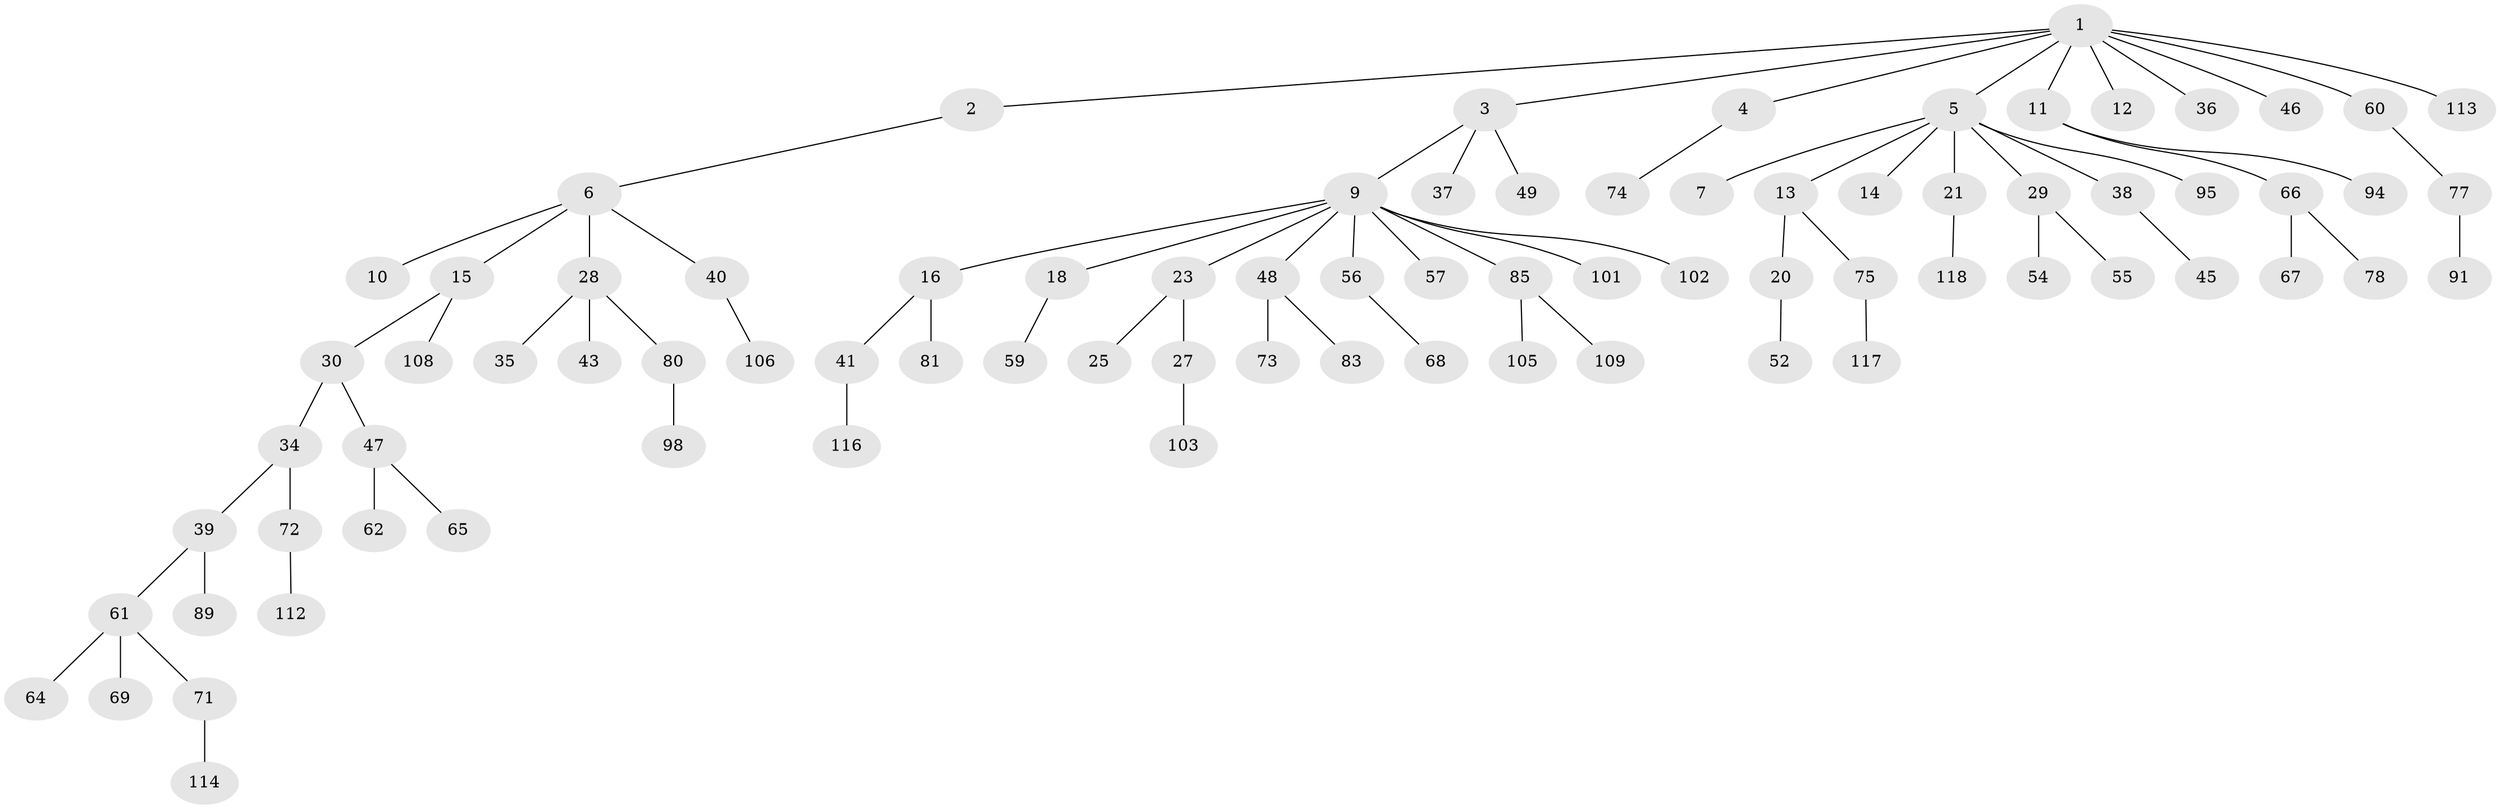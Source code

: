 // Generated by graph-tools (version 1.1) at 2025/52/02/27/25 19:52:09]
// undirected, 82 vertices, 81 edges
graph export_dot {
graph [start="1"]
  node [color=gray90,style=filled];
  1 [super="+53"];
  2;
  3 [super="+24"];
  4 [super="+31"];
  5 [super="+8"];
  6;
  7;
  9 [super="+42"];
  10 [super="+63"];
  11 [super="+51"];
  12;
  13 [super="+17"];
  14;
  15 [super="+19"];
  16 [super="+22"];
  18 [super="+26"];
  20 [super="+44"];
  21;
  23;
  25;
  27 [super="+79"];
  28 [super="+33"];
  29 [super="+50"];
  30 [super="+32"];
  34;
  35;
  36 [super="+100"];
  37;
  38;
  39 [super="+88"];
  40 [super="+76"];
  41;
  43 [super="+87"];
  45;
  46 [super="+97"];
  47 [super="+104"];
  48;
  49;
  52 [super="+84"];
  54;
  55;
  56 [super="+58"];
  57 [super="+111"];
  59;
  60;
  61 [super="+86"];
  62;
  64;
  65;
  66 [super="+70"];
  67;
  68;
  69 [super="+99"];
  71 [super="+82"];
  72 [super="+96"];
  73;
  74 [super="+90"];
  75 [super="+107"];
  77 [super="+93"];
  78;
  80;
  81 [super="+115"];
  83;
  85 [super="+92"];
  89;
  91;
  94;
  95;
  98;
  101 [super="+110"];
  102;
  103;
  105;
  106;
  108;
  109;
  112;
  113;
  114;
  116;
  117;
  118;
  1 -- 2;
  1 -- 3;
  1 -- 4;
  1 -- 5;
  1 -- 11;
  1 -- 12;
  1 -- 36;
  1 -- 46;
  1 -- 60;
  1 -- 113;
  2 -- 6;
  3 -- 9;
  3 -- 37;
  3 -- 49;
  4 -- 74;
  5 -- 7;
  5 -- 13;
  5 -- 14;
  5 -- 38;
  5 -- 29;
  5 -- 21;
  5 -- 95;
  6 -- 10;
  6 -- 15;
  6 -- 28;
  6 -- 40;
  9 -- 16;
  9 -- 18;
  9 -- 23;
  9 -- 101;
  9 -- 102;
  9 -- 48;
  9 -- 85;
  9 -- 56;
  9 -- 57;
  11 -- 66;
  11 -- 94;
  13 -- 75;
  13 -- 20;
  15 -- 30;
  15 -- 108;
  16 -- 41;
  16 -- 81;
  18 -- 59;
  20 -- 52;
  21 -- 118;
  23 -- 25;
  23 -- 27;
  27 -- 103;
  28 -- 43;
  28 -- 80;
  28 -- 35;
  29 -- 55;
  29 -- 54;
  30 -- 34;
  30 -- 47;
  34 -- 39;
  34 -- 72;
  38 -- 45;
  39 -- 61;
  39 -- 89;
  40 -- 106;
  41 -- 116;
  47 -- 62;
  47 -- 65;
  48 -- 73;
  48 -- 83;
  56 -- 68;
  60 -- 77;
  61 -- 64;
  61 -- 69;
  61 -- 71;
  66 -- 67;
  66 -- 78;
  71 -- 114;
  72 -- 112;
  75 -- 117;
  77 -- 91;
  80 -- 98;
  85 -- 109;
  85 -- 105;
}
